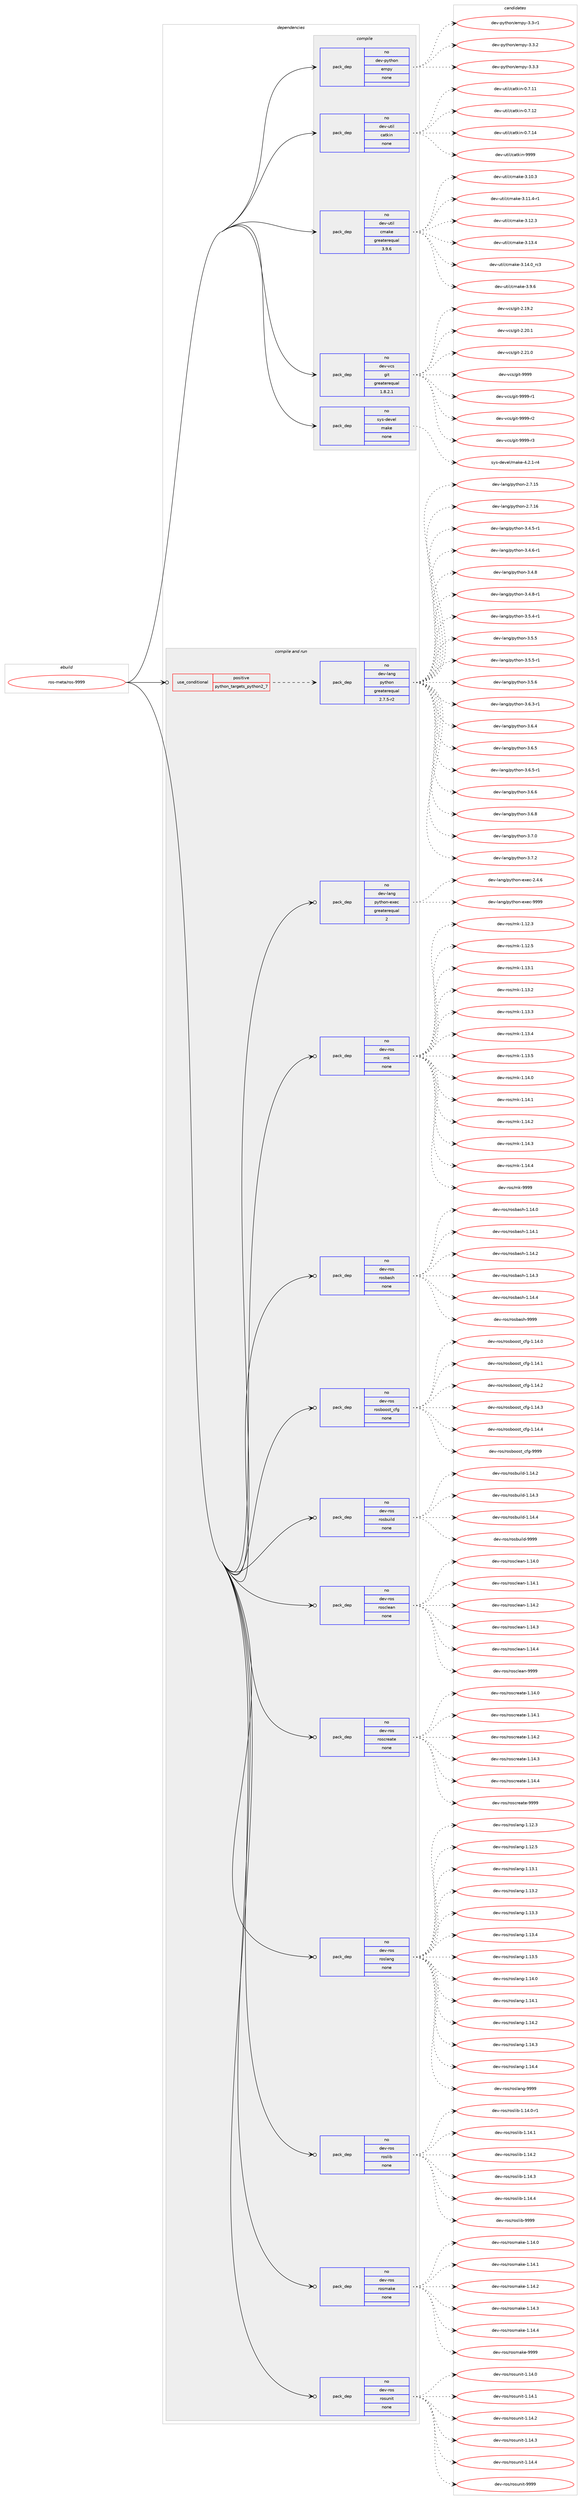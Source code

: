 digraph prolog {

# *************
# Graph options
# *************

newrank=true;
concentrate=true;
compound=true;
graph [rankdir=LR,fontname=Helvetica,fontsize=10,ranksep=1.5];#, ranksep=2.5, nodesep=0.2];
edge  [arrowhead=vee];
node  [fontname=Helvetica,fontsize=10];

# **********
# The ebuild
# **********

subgraph cluster_leftcol {
color=gray;
rank=same;
label=<<i>ebuild</i>>;
id [label="ros-meta/ros-9999", color=red, width=4, href="../ros-meta/ros-9999.svg"];
}

# ****************
# The dependencies
# ****************

subgraph cluster_midcol {
color=gray;
label=<<i>dependencies</i>>;
subgraph cluster_compile {
fillcolor="#eeeeee";
style=filled;
label=<<i>compile</i>>;
subgraph pack1204485 {
dependency1683811 [label=<<TABLE BORDER="0" CELLBORDER="1" CELLSPACING="0" CELLPADDING="4" WIDTH="220"><TR><TD ROWSPAN="6" CELLPADDING="30">pack_dep</TD></TR><TR><TD WIDTH="110">no</TD></TR><TR><TD>dev-python</TD></TR><TR><TD>empy</TD></TR><TR><TD>none</TD></TR><TR><TD></TD></TR></TABLE>>, shape=none, color=blue];
}
id:e -> dependency1683811:w [weight=20,style="solid",arrowhead="vee"];
subgraph pack1204486 {
dependency1683812 [label=<<TABLE BORDER="0" CELLBORDER="1" CELLSPACING="0" CELLPADDING="4" WIDTH="220"><TR><TD ROWSPAN="6" CELLPADDING="30">pack_dep</TD></TR><TR><TD WIDTH="110">no</TD></TR><TR><TD>dev-util</TD></TR><TR><TD>catkin</TD></TR><TR><TD>none</TD></TR><TR><TD></TD></TR></TABLE>>, shape=none, color=blue];
}
id:e -> dependency1683812:w [weight=20,style="solid",arrowhead="vee"];
subgraph pack1204487 {
dependency1683813 [label=<<TABLE BORDER="0" CELLBORDER="1" CELLSPACING="0" CELLPADDING="4" WIDTH="220"><TR><TD ROWSPAN="6" CELLPADDING="30">pack_dep</TD></TR><TR><TD WIDTH="110">no</TD></TR><TR><TD>dev-util</TD></TR><TR><TD>cmake</TD></TR><TR><TD>greaterequal</TD></TR><TR><TD>3.9.6</TD></TR></TABLE>>, shape=none, color=blue];
}
id:e -> dependency1683813:w [weight=20,style="solid",arrowhead="vee"];
subgraph pack1204488 {
dependency1683814 [label=<<TABLE BORDER="0" CELLBORDER="1" CELLSPACING="0" CELLPADDING="4" WIDTH="220"><TR><TD ROWSPAN="6" CELLPADDING="30">pack_dep</TD></TR><TR><TD WIDTH="110">no</TD></TR><TR><TD>dev-vcs</TD></TR><TR><TD>git</TD></TR><TR><TD>greaterequal</TD></TR><TR><TD>1.8.2.1</TD></TR></TABLE>>, shape=none, color=blue];
}
id:e -> dependency1683814:w [weight=20,style="solid",arrowhead="vee"];
subgraph pack1204489 {
dependency1683815 [label=<<TABLE BORDER="0" CELLBORDER="1" CELLSPACING="0" CELLPADDING="4" WIDTH="220"><TR><TD ROWSPAN="6" CELLPADDING="30">pack_dep</TD></TR><TR><TD WIDTH="110">no</TD></TR><TR><TD>sys-devel</TD></TR><TR><TD>make</TD></TR><TR><TD>none</TD></TR><TR><TD></TD></TR></TABLE>>, shape=none, color=blue];
}
id:e -> dependency1683815:w [weight=20,style="solid",arrowhead="vee"];
}
subgraph cluster_compileandrun {
fillcolor="#eeeeee";
style=filled;
label=<<i>compile and run</i>>;
subgraph cond451797 {
dependency1683816 [label=<<TABLE BORDER="0" CELLBORDER="1" CELLSPACING="0" CELLPADDING="4"><TR><TD ROWSPAN="3" CELLPADDING="10">use_conditional</TD></TR><TR><TD>positive</TD></TR><TR><TD>python_targets_python2_7</TD></TR></TABLE>>, shape=none, color=red];
subgraph pack1204490 {
dependency1683817 [label=<<TABLE BORDER="0" CELLBORDER="1" CELLSPACING="0" CELLPADDING="4" WIDTH="220"><TR><TD ROWSPAN="6" CELLPADDING="30">pack_dep</TD></TR><TR><TD WIDTH="110">no</TD></TR><TR><TD>dev-lang</TD></TR><TR><TD>python</TD></TR><TR><TD>greaterequal</TD></TR><TR><TD>2.7.5-r2</TD></TR></TABLE>>, shape=none, color=blue];
}
dependency1683816:e -> dependency1683817:w [weight=20,style="dashed",arrowhead="vee"];
}
id:e -> dependency1683816:w [weight=20,style="solid",arrowhead="odotvee"];
subgraph pack1204491 {
dependency1683818 [label=<<TABLE BORDER="0" CELLBORDER="1" CELLSPACING="0" CELLPADDING="4" WIDTH="220"><TR><TD ROWSPAN="6" CELLPADDING="30">pack_dep</TD></TR><TR><TD WIDTH="110">no</TD></TR><TR><TD>dev-lang</TD></TR><TR><TD>python-exec</TD></TR><TR><TD>greaterequal</TD></TR><TR><TD>2</TD></TR></TABLE>>, shape=none, color=blue];
}
id:e -> dependency1683818:w [weight=20,style="solid",arrowhead="odotvee"];
subgraph pack1204492 {
dependency1683819 [label=<<TABLE BORDER="0" CELLBORDER="1" CELLSPACING="0" CELLPADDING="4" WIDTH="220"><TR><TD ROWSPAN="6" CELLPADDING="30">pack_dep</TD></TR><TR><TD WIDTH="110">no</TD></TR><TR><TD>dev-ros</TD></TR><TR><TD>mk</TD></TR><TR><TD>none</TD></TR><TR><TD></TD></TR></TABLE>>, shape=none, color=blue];
}
id:e -> dependency1683819:w [weight=20,style="solid",arrowhead="odotvee"];
subgraph pack1204493 {
dependency1683820 [label=<<TABLE BORDER="0" CELLBORDER="1" CELLSPACING="0" CELLPADDING="4" WIDTH="220"><TR><TD ROWSPAN="6" CELLPADDING="30">pack_dep</TD></TR><TR><TD WIDTH="110">no</TD></TR><TR><TD>dev-ros</TD></TR><TR><TD>rosbash</TD></TR><TR><TD>none</TD></TR><TR><TD></TD></TR></TABLE>>, shape=none, color=blue];
}
id:e -> dependency1683820:w [weight=20,style="solid",arrowhead="odotvee"];
subgraph pack1204494 {
dependency1683821 [label=<<TABLE BORDER="0" CELLBORDER="1" CELLSPACING="0" CELLPADDING="4" WIDTH="220"><TR><TD ROWSPAN="6" CELLPADDING="30">pack_dep</TD></TR><TR><TD WIDTH="110">no</TD></TR><TR><TD>dev-ros</TD></TR><TR><TD>rosboost_cfg</TD></TR><TR><TD>none</TD></TR><TR><TD></TD></TR></TABLE>>, shape=none, color=blue];
}
id:e -> dependency1683821:w [weight=20,style="solid",arrowhead="odotvee"];
subgraph pack1204495 {
dependency1683822 [label=<<TABLE BORDER="0" CELLBORDER="1" CELLSPACING="0" CELLPADDING="4" WIDTH="220"><TR><TD ROWSPAN="6" CELLPADDING="30">pack_dep</TD></TR><TR><TD WIDTH="110">no</TD></TR><TR><TD>dev-ros</TD></TR><TR><TD>rosbuild</TD></TR><TR><TD>none</TD></TR><TR><TD></TD></TR></TABLE>>, shape=none, color=blue];
}
id:e -> dependency1683822:w [weight=20,style="solid",arrowhead="odotvee"];
subgraph pack1204496 {
dependency1683823 [label=<<TABLE BORDER="0" CELLBORDER="1" CELLSPACING="0" CELLPADDING="4" WIDTH="220"><TR><TD ROWSPAN="6" CELLPADDING="30">pack_dep</TD></TR><TR><TD WIDTH="110">no</TD></TR><TR><TD>dev-ros</TD></TR><TR><TD>rosclean</TD></TR><TR><TD>none</TD></TR><TR><TD></TD></TR></TABLE>>, shape=none, color=blue];
}
id:e -> dependency1683823:w [weight=20,style="solid",arrowhead="odotvee"];
subgraph pack1204497 {
dependency1683824 [label=<<TABLE BORDER="0" CELLBORDER="1" CELLSPACING="0" CELLPADDING="4" WIDTH="220"><TR><TD ROWSPAN="6" CELLPADDING="30">pack_dep</TD></TR><TR><TD WIDTH="110">no</TD></TR><TR><TD>dev-ros</TD></TR><TR><TD>roscreate</TD></TR><TR><TD>none</TD></TR><TR><TD></TD></TR></TABLE>>, shape=none, color=blue];
}
id:e -> dependency1683824:w [weight=20,style="solid",arrowhead="odotvee"];
subgraph pack1204498 {
dependency1683825 [label=<<TABLE BORDER="0" CELLBORDER="1" CELLSPACING="0" CELLPADDING="4" WIDTH="220"><TR><TD ROWSPAN="6" CELLPADDING="30">pack_dep</TD></TR><TR><TD WIDTH="110">no</TD></TR><TR><TD>dev-ros</TD></TR><TR><TD>roslang</TD></TR><TR><TD>none</TD></TR><TR><TD></TD></TR></TABLE>>, shape=none, color=blue];
}
id:e -> dependency1683825:w [weight=20,style="solid",arrowhead="odotvee"];
subgraph pack1204499 {
dependency1683826 [label=<<TABLE BORDER="0" CELLBORDER="1" CELLSPACING="0" CELLPADDING="4" WIDTH="220"><TR><TD ROWSPAN="6" CELLPADDING="30">pack_dep</TD></TR><TR><TD WIDTH="110">no</TD></TR><TR><TD>dev-ros</TD></TR><TR><TD>roslib</TD></TR><TR><TD>none</TD></TR><TR><TD></TD></TR></TABLE>>, shape=none, color=blue];
}
id:e -> dependency1683826:w [weight=20,style="solid",arrowhead="odotvee"];
subgraph pack1204500 {
dependency1683827 [label=<<TABLE BORDER="0" CELLBORDER="1" CELLSPACING="0" CELLPADDING="4" WIDTH="220"><TR><TD ROWSPAN="6" CELLPADDING="30">pack_dep</TD></TR><TR><TD WIDTH="110">no</TD></TR><TR><TD>dev-ros</TD></TR><TR><TD>rosmake</TD></TR><TR><TD>none</TD></TR><TR><TD></TD></TR></TABLE>>, shape=none, color=blue];
}
id:e -> dependency1683827:w [weight=20,style="solid",arrowhead="odotvee"];
subgraph pack1204501 {
dependency1683828 [label=<<TABLE BORDER="0" CELLBORDER="1" CELLSPACING="0" CELLPADDING="4" WIDTH="220"><TR><TD ROWSPAN="6" CELLPADDING="30">pack_dep</TD></TR><TR><TD WIDTH="110">no</TD></TR><TR><TD>dev-ros</TD></TR><TR><TD>rosunit</TD></TR><TR><TD>none</TD></TR><TR><TD></TD></TR></TABLE>>, shape=none, color=blue];
}
id:e -> dependency1683828:w [weight=20,style="solid",arrowhead="odotvee"];
}
subgraph cluster_run {
fillcolor="#eeeeee";
style=filled;
label=<<i>run</i>>;
}
}

# **************
# The candidates
# **************

subgraph cluster_choices {
rank=same;
color=gray;
label=<<i>candidates</i>>;

subgraph choice1204485 {
color=black;
nodesep=1;
choice1001011184511212111610411111047101109112121455146514511449 [label="dev-python/empy-3.3-r1", color=red, width=4,href="../dev-python/empy-3.3-r1.svg"];
choice1001011184511212111610411111047101109112121455146514650 [label="dev-python/empy-3.3.2", color=red, width=4,href="../dev-python/empy-3.3.2.svg"];
choice1001011184511212111610411111047101109112121455146514651 [label="dev-python/empy-3.3.3", color=red, width=4,href="../dev-python/empy-3.3.3.svg"];
dependency1683811:e -> choice1001011184511212111610411111047101109112121455146514511449:w [style=dotted,weight="100"];
dependency1683811:e -> choice1001011184511212111610411111047101109112121455146514650:w [style=dotted,weight="100"];
dependency1683811:e -> choice1001011184511212111610411111047101109112121455146514651:w [style=dotted,weight="100"];
}
subgraph choice1204486 {
color=black;
nodesep=1;
choice1001011184511711610510847999711610710511045484655464949 [label="dev-util/catkin-0.7.11", color=red, width=4,href="../dev-util/catkin-0.7.11.svg"];
choice1001011184511711610510847999711610710511045484655464950 [label="dev-util/catkin-0.7.12", color=red, width=4,href="../dev-util/catkin-0.7.12.svg"];
choice1001011184511711610510847999711610710511045484655464952 [label="dev-util/catkin-0.7.14", color=red, width=4,href="../dev-util/catkin-0.7.14.svg"];
choice100101118451171161051084799971161071051104557575757 [label="dev-util/catkin-9999", color=red, width=4,href="../dev-util/catkin-9999.svg"];
dependency1683812:e -> choice1001011184511711610510847999711610710511045484655464949:w [style=dotted,weight="100"];
dependency1683812:e -> choice1001011184511711610510847999711610710511045484655464950:w [style=dotted,weight="100"];
dependency1683812:e -> choice1001011184511711610510847999711610710511045484655464952:w [style=dotted,weight="100"];
dependency1683812:e -> choice100101118451171161051084799971161071051104557575757:w [style=dotted,weight="100"];
}
subgraph choice1204487 {
color=black;
nodesep=1;
choice1001011184511711610510847991099710710145514649484651 [label="dev-util/cmake-3.10.3", color=red, width=4,href="../dev-util/cmake-3.10.3.svg"];
choice10010111845117116105108479910997107101455146494946524511449 [label="dev-util/cmake-3.11.4-r1", color=red, width=4,href="../dev-util/cmake-3.11.4-r1.svg"];
choice1001011184511711610510847991099710710145514649504651 [label="dev-util/cmake-3.12.3", color=red, width=4,href="../dev-util/cmake-3.12.3.svg"];
choice1001011184511711610510847991099710710145514649514652 [label="dev-util/cmake-3.13.4", color=red, width=4,href="../dev-util/cmake-3.13.4.svg"];
choice1001011184511711610510847991099710710145514649524648951149951 [label="dev-util/cmake-3.14.0_rc3", color=red, width=4,href="../dev-util/cmake-3.14.0_rc3.svg"];
choice10010111845117116105108479910997107101455146574654 [label="dev-util/cmake-3.9.6", color=red, width=4,href="../dev-util/cmake-3.9.6.svg"];
dependency1683813:e -> choice1001011184511711610510847991099710710145514649484651:w [style=dotted,weight="100"];
dependency1683813:e -> choice10010111845117116105108479910997107101455146494946524511449:w [style=dotted,weight="100"];
dependency1683813:e -> choice1001011184511711610510847991099710710145514649504651:w [style=dotted,weight="100"];
dependency1683813:e -> choice1001011184511711610510847991099710710145514649514652:w [style=dotted,weight="100"];
dependency1683813:e -> choice1001011184511711610510847991099710710145514649524648951149951:w [style=dotted,weight="100"];
dependency1683813:e -> choice10010111845117116105108479910997107101455146574654:w [style=dotted,weight="100"];
}
subgraph choice1204488 {
color=black;
nodesep=1;
choice10010111845118991154710310511645504649574650 [label="dev-vcs/git-2.19.2", color=red, width=4,href="../dev-vcs/git-2.19.2.svg"];
choice10010111845118991154710310511645504650484649 [label="dev-vcs/git-2.20.1", color=red, width=4,href="../dev-vcs/git-2.20.1.svg"];
choice10010111845118991154710310511645504650494648 [label="dev-vcs/git-2.21.0", color=red, width=4,href="../dev-vcs/git-2.21.0.svg"];
choice1001011184511899115471031051164557575757 [label="dev-vcs/git-9999", color=red, width=4,href="../dev-vcs/git-9999.svg"];
choice10010111845118991154710310511645575757574511449 [label="dev-vcs/git-9999-r1", color=red, width=4,href="../dev-vcs/git-9999-r1.svg"];
choice10010111845118991154710310511645575757574511450 [label="dev-vcs/git-9999-r2", color=red, width=4,href="../dev-vcs/git-9999-r2.svg"];
choice10010111845118991154710310511645575757574511451 [label="dev-vcs/git-9999-r3", color=red, width=4,href="../dev-vcs/git-9999-r3.svg"];
dependency1683814:e -> choice10010111845118991154710310511645504649574650:w [style=dotted,weight="100"];
dependency1683814:e -> choice10010111845118991154710310511645504650484649:w [style=dotted,weight="100"];
dependency1683814:e -> choice10010111845118991154710310511645504650494648:w [style=dotted,weight="100"];
dependency1683814:e -> choice1001011184511899115471031051164557575757:w [style=dotted,weight="100"];
dependency1683814:e -> choice10010111845118991154710310511645575757574511449:w [style=dotted,weight="100"];
dependency1683814:e -> choice10010111845118991154710310511645575757574511450:w [style=dotted,weight="100"];
dependency1683814:e -> choice10010111845118991154710310511645575757574511451:w [style=dotted,weight="100"];
}
subgraph choice1204489 {
color=black;
nodesep=1;
choice1151211154510010111810110847109971071014552465046494511452 [label="sys-devel/make-4.2.1-r4", color=red, width=4,href="../sys-devel/make-4.2.1-r4.svg"];
dependency1683815:e -> choice1151211154510010111810110847109971071014552465046494511452:w [style=dotted,weight="100"];
}
subgraph choice1204490 {
color=black;
nodesep=1;
choice10010111845108971101034711212111610411111045504655464953 [label="dev-lang/python-2.7.15", color=red, width=4,href="../dev-lang/python-2.7.15.svg"];
choice10010111845108971101034711212111610411111045504655464954 [label="dev-lang/python-2.7.16", color=red, width=4,href="../dev-lang/python-2.7.16.svg"];
choice1001011184510897110103471121211161041111104551465246534511449 [label="dev-lang/python-3.4.5-r1", color=red, width=4,href="../dev-lang/python-3.4.5-r1.svg"];
choice1001011184510897110103471121211161041111104551465246544511449 [label="dev-lang/python-3.4.6-r1", color=red, width=4,href="../dev-lang/python-3.4.6-r1.svg"];
choice100101118451089711010347112121116104111110455146524656 [label="dev-lang/python-3.4.8", color=red, width=4,href="../dev-lang/python-3.4.8.svg"];
choice1001011184510897110103471121211161041111104551465246564511449 [label="dev-lang/python-3.4.8-r1", color=red, width=4,href="../dev-lang/python-3.4.8-r1.svg"];
choice1001011184510897110103471121211161041111104551465346524511449 [label="dev-lang/python-3.5.4-r1", color=red, width=4,href="../dev-lang/python-3.5.4-r1.svg"];
choice100101118451089711010347112121116104111110455146534653 [label="dev-lang/python-3.5.5", color=red, width=4,href="../dev-lang/python-3.5.5.svg"];
choice1001011184510897110103471121211161041111104551465346534511449 [label="dev-lang/python-3.5.5-r1", color=red, width=4,href="../dev-lang/python-3.5.5-r1.svg"];
choice100101118451089711010347112121116104111110455146534654 [label="dev-lang/python-3.5.6", color=red, width=4,href="../dev-lang/python-3.5.6.svg"];
choice1001011184510897110103471121211161041111104551465446514511449 [label="dev-lang/python-3.6.3-r1", color=red, width=4,href="../dev-lang/python-3.6.3-r1.svg"];
choice100101118451089711010347112121116104111110455146544652 [label="dev-lang/python-3.6.4", color=red, width=4,href="../dev-lang/python-3.6.4.svg"];
choice100101118451089711010347112121116104111110455146544653 [label="dev-lang/python-3.6.5", color=red, width=4,href="../dev-lang/python-3.6.5.svg"];
choice1001011184510897110103471121211161041111104551465446534511449 [label="dev-lang/python-3.6.5-r1", color=red, width=4,href="../dev-lang/python-3.6.5-r1.svg"];
choice100101118451089711010347112121116104111110455146544654 [label="dev-lang/python-3.6.6", color=red, width=4,href="../dev-lang/python-3.6.6.svg"];
choice100101118451089711010347112121116104111110455146544656 [label="dev-lang/python-3.6.8", color=red, width=4,href="../dev-lang/python-3.6.8.svg"];
choice100101118451089711010347112121116104111110455146554648 [label="dev-lang/python-3.7.0", color=red, width=4,href="../dev-lang/python-3.7.0.svg"];
choice100101118451089711010347112121116104111110455146554650 [label="dev-lang/python-3.7.2", color=red, width=4,href="../dev-lang/python-3.7.2.svg"];
dependency1683817:e -> choice10010111845108971101034711212111610411111045504655464953:w [style=dotted,weight="100"];
dependency1683817:e -> choice10010111845108971101034711212111610411111045504655464954:w [style=dotted,weight="100"];
dependency1683817:e -> choice1001011184510897110103471121211161041111104551465246534511449:w [style=dotted,weight="100"];
dependency1683817:e -> choice1001011184510897110103471121211161041111104551465246544511449:w [style=dotted,weight="100"];
dependency1683817:e -> choice100101118451089711010347112121116104111110455146524656:w [style=dotted,weight="100"];
dependency1683817:e -> choice1001011184510897110103471121211161041111104551465246564511449:w [style=dotted,weight="100"];
dependency1683817:e -> choice1001011184510897110103471121211161041111104551465346524511449:w [style=dotted,weight="100"];
dependency1683817:e -> choice100101118451089711010347112121116104111110455146534653:w [style=dotted,weight="100"];
dependency1683817:e -> choice1001011184510897110103471121211161041111104551465346534511449:w [style=dotted,weight="100"];
dependency1683817:e -> choice100101118451089711010347112121116104111110455146534654:w [style=dotted,weight="100"];
dependency1683817:e -> choice1001011184510897110103471121211161041111104551465446514511449:w [style=dotted,weight="100"];
dependency1683817:e -> choice100101118451089711010347112121116104111110455146544652:w [style=dotted,weight="100"];
dependency1683817:e -> choice100101118451089711010347112121116104111110455146544653:w [style=dotted,weight="100"];
dependency1683817:e -> choice1001011184510897110103471121211161041111104551465446534511449:w [style=dotted,weight="100"];
dependency1683817:e -> choice100101118451089711010347112121116104111110455146544654:w [style=dotted,weight="100"];
dependency1683817:e -> choice100101118451089711010347112121116104111110455146544656:w [style=dotted,weight="100"];
dependency1683817:e -> choice100101118451089711010347112121116104111110455146554648:w [style=dotted,weight="100"];
dependency1683817:e -> choice100101118451089711010347112121116104111110455146554650:w [style=dotted,weight="100"];
}
subgraph choice1204491 {
color=black;
nodesep=1;
choice1001011184510897110103471121211161041111104510112010199455046524654 [label="dev-lang/python-exec-2.4.6", color=red, width=4,href="../dev-lang/python-exec-2.4.6.svg"];
choice10010111845108971101034711212111610411111045101120101994557575757 [label="dev-lang/python-exec-9999", color=red, width=4,href="../dev-lang/python-exec-9999.svg"];
dependency1683818:e -> choice1001011184510897110103471121211161041111104510112010199455046524654:w [style=dotted,weight="100"];
dependency1683818:e -> choice10010111845108971101034711212111610411111045101120101994557575757:w [style=dotted,weight="100"];
}
subgraph choice1204492 {
color=black;
nodesep=1;
choice100101118451141111154710910745494649504651 [label="dev-ros/mk-1.12.3", color=red, width=4,href="../dev-ros/mk-1.12.3.svg"];
choice100101118451141111154710910745494649504653 [label="dev-ros/mk-1.12.5", color=red, width=4,href="../dev-ros/mk-1.12.5.svg"];
choice100101118451141111154710910745494649514649 [label="dev-ros/mk-1.13.1", color=red, width=4,href="../dev-ros/mk-1.13.1.svg"];
choice100101118451141111154710910745494649514650 [label="dev-ros/mk-1.13.2", color=red, width=4,href="../dev-ros/mk-1.13.2.svg"];
choice100101118451141111154710910745494649514651 [label="dev-ros/mk-1.13.3", color=red, width=4,href="../dev-ros/mk-1.13.3.svg"];
choice100101118451141111154710910745494649514652 [label="dev-ros/mk-1.13.4", color=red, width=4,href="../dev-ros/mk-1.13.4.svg"];
choice100101118451141111154710910745494649514653 [label="dev-ros/mk-1.13.5", color=red, width=4,href="../dev-ros/mk-1.13.5.svg"];
choice100101118451141111154710910745494649524648 [label="dev-ros/mk-1.14.0", color=red, width=4,href="../dev-ros/mk-1.14.0.svg"];
choice100101118451141111154710910745494649524649 [label="dev-ros/mk-1.14.1", color=red, width=4,href="../dev-ros/mk-1.14.1.svg"];
choice100101118451141111154710910745494649524650 [label="dev-ros/mk-1.14.2", color=red, width=4,href="../dev-ros/mk-1.14.2.svg"];
choice100101118451141111154710910745494649524651 [label="dev-ros/mk-1.14.3", color=red, width=4,href="../dev-ros/mk-1.14.3.svg"];
choice100101118451141111154710910745494649524652 [label="dev-ros/mk-1.14.4", color=red, width=4,href="../dev-ros/mk-1.14.4.svg"];
choice10010111845114111115471091074557575757 [label="dev-ros/mk-9999", color=red, width=4,href="../dev-ros/mk-9999.svg"];
dependency1683819:e -> choice100101118451141111154710910745494649504651:w [style=dotted,weight="100"];
dependency1683819:e -> choice100101118451141111154710910745494649504653:w [style=dotted,weight="100"];
dependency1683819:e -> choice100101118451141111154710910745494649514649:w [style=dotted,weight="100"];
dependency1683819:e -> choice100101118451141111154710910745494649514650:w [style=dotted,weight="100"];
dependency1683819:e -> choice100101118451141111154710910745494649514651:w [style=dotted,weight="100"];
dependency1683819:e -> choice100101118451141111154710910745494649514652:w [style=dotted,weight="100"];
dependency1683819:e -> choice100101118451141111154710910745494649514653:w [style=dotted,weight="100"];
dependency1683819:e -> choice100101118451141111154710910745494649524648:w [style=dotted,weight="100"];
dependency1683819:e -> choice100101118451141111154710910745494649524649:w [style=dotted,weight="100"];
dependency1683819:e -> choice100101118451141111154710910745494649524650:w [style=dotted,weight="100"];
dependency1683819:e -> choice100101118451141111154710910745494649524651:w [style=dotted,weight="100"];
dependency1683819:e -> choice100101118451141111154710910745494649524652:w [style=dotted,weight="100"];
dependency1683819:e -> choice10010111845114111115471091074557575757:w [style=dotted,weight="100"];
}
subgraph choice1204493 {
color=black;
nodesep=1;
choice1001011184511411111547114111115989711510445494649524648 [label="dev-ros/rosbash-1.14.0", color=red, width=4,href="../dev-ros/rosbash-1.14.0.svg"];
choice1001011184511411111547114111115989711510445494649524649 [label="dev-ros/rosbash-1.14.1", color=red, width=4,href="../dev-ros/rosbash-1.14.1.svg"];
choice1001011184511411111547114111115989711510445494649524650 [label="dev-ros/rosbash-1.14.2", color=red, width=4,href="../dev-ros/rosbash-1.14.2.svg"];
choice1001011184511411111547114111115989711510445494649524651 [label="dev-ros/rosbash-1.14.3", color=red, width=4,href="../dev-ros/rosbash-1.14.3.svg"];
choice1001011184511411111547114111115989711510445494649524652 [label="dev-ros/rosbash-1.14.4", color=red, width=4,href="../dev-ros/rosbash-1.14.4.svg"];
choice100101118451141111154711411111598971151044557575757 [label="dev-ros/rosbash-9999", color=red, width=4,href="../dev-ros/rosbash-9999.svg"];
dependency1683820:e -> choice1001011184511411111547114111115989711510445494649524648:w [style=dotted,weight="100"];
dependency1683820:e -> choice1001011184511411111547114111115989711510445494649524649:w [style=dotted,weight="100"];
dependency1683820:e -> choice1001011184511411111547114111115989711510445494649524650:w [style=dotted,weight="100"];
dependency1683820:e -> choice1001011184511411111547114111115989711510445494649524651:w [style=dotted,weight="100"];
dependency1683820:e -> choice1001011184511411111547114111115989711510445494649524652:w [style=dotted,weight="100"];
dependency1683820:e -> choice100101118451141111154711411111598971151044557575757:w [style=dotted,weight="100"];
}
subgraph choice1204494 {
color=black;
nodesep=1;
choice100101118451141111154711411111598111111115116959910210345494649524648 [label="dev-ros/rosboost_cfg-1.14.0", color=red, width=4,href="../dev-ros/rosboost_cfg-1.14.0.svg"];
choice100101118451141111154711411111598111111115116959910210345494649524649 [label="dev-ros/rosboost_cfg-1.14.1", color=red, width=4,href="../dev-ros/rosboost_cfg-1.14.1.svg"];
choice100101118451141111154711411111598111111115116959910210345494649524650 [label="dev-ros/rosboost_cfg-1.14.2", color=red, width=4,href="../dev-ros/rosboost_cfg-1.14.2.svg"];
choice100101118451141111154711411111598111111115116959910210345494649524651 [label="dev-ros/rosboost_cfg-1.14.3", color=red, width=4,href="../dev-ros/rosboost_cfg-1.14.3.svg"];
choice100101118451141111154711411111598111111115116959910210345494649524652 [label="dev-ros/rosboost_cfg-1.14.4", color=red, width=4,href="../dev-ros/rosboost_cfg-1.14.4.svg"];
choice10010111845114111115471141111159811111111511695991021034557575757 [label="dev-ros/rosboost_cfg-9999", color=red, width=4,href="../dev-ros/rosboost_cfg-9999.svg"];
dependency1683821:e -> choice100101118451141111154711411111598111111115116959910210345494649524648:w [style=dotted,weight="100"];
dependency1683821:e -> choice100101118451141111154711411111598111111115116959910210345494649524649:w [style=dotted,weight="100"];
dependency1683821:e -> choice100101118451141111154711411111598111111115116959910210345494649524650:w [style=dotted,weight="100"];
dependency1683821:e -> choice100101118451141111154711411111598111111115116959910210345494649524651:w [style=dotted,weight="100"];
dependency1683821:e -> choice100101118451141111154711411111598111111115116959910210345494649524652:w [style=dotted,weight="100"];
dependency1683821:e -> choice10010111845114111115471141111159811111111511695991021034557575757:w [style=dotted,weight="100"];
}
subgraph choice1204495 {
color=black;
nodesep=1;
choice10010111845114111115471141111159811710510810045494649524650 [label="dev-ros/rosbuild-1.14.2", color=red, width=4,href="../dev-ros/rosbuild-1.14.2.svg"];
choice10010111845114111115471141111159811710510810045494649524651 [label="dev-ros/rosbuild-1.14.3", color=red, width=4,href="../dev-ros/rosbuild-1.14.3.svg"];
choice10010111845114111115471141111159811710510810045494649524652 [label="dev-ros/rosbuild-1.14.4", color=red, width=4,href="../dev-ros/rosbuild-1.14.4.svg"];
choice1001011184511411111547114111115981171051081004557575757 [label="dev-ros/rosbuild-9999", color=red, width=4,href="../dev-ros/rosbuild-9999.svg"];
dependency1683822:e -> choice10010111845114111115471141111159811710510810045494649524650:w [style=dotted,weight="100"];
dependency1683822:e -> choice10010111845114111115471141111159811710510810045494649524651:w [style=dotted,weight="100"];
dependency1683822:e -> choice10010111845114111115471141111159811710510810045494649524652:w [style=dotted,weight="100"];
dependency1683822:e -> choice1001011184511411111547114111115981171051081004557575757:w [style=dotted,weight="100"];
}
subgraph choice1204496 {
color=black;
nodesep=1;
choice1001011184511411111547114111115991081019711045494649524648 [label="dev-ros/rosclean-1.14.0", color=red, width=4,href="../dev-ros/rosclean-1.14.0.svg"];
choice1001011184511411111547114111115991081019711045494649524649 [label="dev-ros/rosclean-1.14.1", color=red, width=4,href="../dev-ros/rosclean-1.14.1.svg"];
choice1001011184511411111547114111115991081019711045494649524650 [label="dev-ros/rosclean-1.14.2", color=red, width=4,href="../dev-ros/rosclean-1.14.2.svg"];
choice1001011184511411111547114111115991081019711045494649524651 [label="dev-ros/rosclean-1.14.3", color=red, width=4,href="../dev-ros/rosclean-1.14.3.svg"];
choice1001011184511411111547114111115991081019711045494649524652 [label="dev-ros/rosclean-1.14.4", color=red, width=4,href="../dev-ros/rosclean-1.14.4.svg"];
choice100101118451141111154711411111599108101971104557575757 [label="dev-ros/rosclean-9999", color=red, width=4,href="../dev-ros/rosclean-9999.svg"];
dependency1683823:e -> choice1001011184511411111547114111115991081019711045494649524648:w [style=dotted,weight="100"];
dependency1683823:e -> choice1001011184511411111547114111115991081019711045494649524649:w [style=dotted,weight="100"];
dependency1683823:e -> choice1001011184511411111547114111115991081019711045494649524650:w [style=dotted,weight="100"];
dependency1683823:e -> choice1001011184511411111547114111115991081019711045494649524651:w [style=dotted,weight="100"];
dependency1683823:e -> choice1001011184511411111547114111115991081019711045494649524652:w [style=dotted,weight="100"];
dependency1683823:e -> choice100101118451141111154711411111599108101971104557575757:w [style=dotted,weight="100"];
}
subgraph choice1204497 {
color=black;
nodesep=1;
choice1001011184511411111547114111115991141019711610145494649524648 [label="dev-ros/roscreate-1.14.0", color=red, width=4,href="../dev-ros/roscreate-1.14.0.svg"];
choice1001011184511411111547114111115991141019711610145494649524649 [label="dev-ros/roscreate-1.14.1", color=red, width=4,href="../dev-ros/roscreate-1.14.1.svg"];
choice1001011184511411111547114111115991141019711610145494649524650 [label="dev-ros/roscreate-1.14.2", color=red, width=4,href="../dev-ros/roscreate-1.14.2.svg"];
choice1001011184511411111547114111115991141019711610145494649524651 [label="dev-ros/roscreate-1.14.3", color=red, width=4,href="../dev-ros/roscreate-1.14.3.svg"];
choice1001011184511411111547114111115991141019711610145494649524652 [label="dev-ros/roscreate-1.14.4", color=red, width=4,href="../dev-ros/roscreate-1.14.4.svg"];
choice100101118451141111154711411111599114101971161014557575757 [label="dev-ros/roscreate-9999", color=red, width=4,href="../dev-ros/roscreate-9999.svg"];
dependency1683824:e -> choice1001011184511411111547114111115991141019711610145494649524648:w [style=dotted,weight="100"];
dependency1683824:e -> choice1001011184511411111547114111115991141019711610145494649524649:w [style=dotted,weight="100"];
dependency1683824:e -> choice1001011184511411111547114111115991141019711610145494649524650:w [style=dotted,weight="100"];
dependency1683824:e -> choice1001011184511411111547114111115991141019711610145494649524651:w [style=dotted,weight="100"];
dependency1683824:e -> choice1001011184511411111547114111115991141019711610145494649524652:w [style=dotted,weight="100"];
dependency1683824:e -> choice100101118451141111154711411111599114101971161014557575757:w [style=dotted,weight="100"];
}
subgraph choice1204498 {
color=black;
nodesep=1;
choice10010111845114111115471141111151089711010345494649504651 [label="dev-ros/roslang-1.12.3", color=red, width=4,href="../dev-ros/roslang-1.12.3.svg"];
choice10010111845114111115471141111151089711010345494649504653 [label="dev-ros/roslang-1.12.5", color=red, width=4,href="../dev-ros/roslang-1.12.5.svg"];
choice10010111845114111115471141111151089711010345494649514649 [label="dev-ros/roslang-1.13.1", color=red, width=4,href="../dev-ros/roslang-1.13.1.svg"];
choice10010111845114111115471141111151089711010345494649514650 [label="dev-ros/roslang-1.13.2", color=red, width=4,href="../dev-ros/roslang-1.13.2.svg"];
choice10010111845114111115471141111151089711010345494649514651 [label="dev-ros/roslang-1.13.3", color=red, width=4,href="../dev-ros/roslang-1.13.3.svg"];
choice10010111845114111115471141111151089711010345494649514652 [label="dev-ros/roslang-1.13.4", color=red, width=4,href="../dev-ros/roslang-1.13.4.svg"];
choice10010111845114111115471141111151089711010345494649514653 [label="dev-ros/roslang-1.13.5", color=red, width=4,href="../dev-ros/roslang-1.13.5.svg"];
choice10010111845114111115471141111151089711010345494649524648 [label="dev-ros/roslang-1.14.0", color=red, width=4,href="../dev-ros/roslang-1.14.0.svg"];
choice10010111845114111115471141111151089711010345494649524649 [label="dev-ros/roslang-1.14.1", color=red, width=4,href="../dev-ros/roslang-1.14.1.svg"];
choice10010111845114111115471141111151089711010345494649524650 [label="dev-ros/roslang-1.14.2", color=red, width=4,href="../dev-ros/roslang-1.14.2.svg"];
choice10010111845114111115471141111151089711010345494649524651 [label="dev-ros/roslang-1.14.3", color=red, width=4,href="../dev-ros/roslang-1.14.3.svg"];
choice10010111845114111115471141111151089711010345494649524652 [label="dev-ros/roslang-1.14.4", color=red, width=4,href="../dev-ros/roslang-1.14.4.svg"];
choice1001011184511411111547114111115108971101034557575757 [label="dev-ros/roslang-9999", color=red, width=4,href="../dev-ros/roslang-9999.svg"];
dependency1683825:e -> choice10010111845114111115471141111151089711010345494649504651:w [style=dotted,weight="100"];
dependency1683825:e -> choice10010111845114111115471141111151089711010345494649504653:w [style=dotted,weight="100"];
dependency1683825:e -> choice10010111845114111115471141111151089711010345494649514649:w [style=dotted,weight="100"];
dependency1683825:e -> choice10010111845114111115471141111151089711010345494649514650:w [style=dotted,weight="100"];
dependency1683825:e -> choice10010111845114111115471141111151089711010345494649514651:w [style=dotted,weight="100"];
dependency1683825:e -> choice10010111845114111115471141111151089711010345494649514652:w [style=dotted,weight="100"];
dependency1683825:e -> choice10010111845114111115471141111151089711010345494649514653:w [style=dotted,weight="100"];
dependency1683825:e -> choice10010111845114111115471141111151089711010345494649524648:w [style=dotted,weight="100"];
dependency1683825:e -> choice10010111845114111115471141111151089711010345494649524649:w [style=dotted,weight="100"];
dependency1683825:e -> choice10010111845114111115471141111151089711010345494649524650:w [style=dotted,weight="100"];
dependency1683825:e -> choice10010111845114111115471141111151089711010345494649524651:w [style=dotted,weight="100"];
dependency1683825:e -> choice10010111845114111115471141111151089711010345494649524652:w [style=dotted,weight="100"];
dependency1683825:e -> choice1001011184511411111547114111115108971101034557575757:w [style=dotted,weight="100"];
}
subgraph choice1204499 {
color=black;
nodesep=1;
choice100101118451141111154711411111510810598454946495246484511449 [label="dev-ros/roslib-1.14.0-r1", color=red, width=4,href="../dev-ros/roslib-1.14.0-r1.svg"];
choice10010111845114111115471141111151081059845494649524649 [label="dev-ros/roslib-1.14.1", color=red, width=4,href="../dev-ros/roslib-1.14.1.svg"];
choice10010111845114111115471141111151081059845494649524650 [label="dev-ros/roslib-1.14.2", color=red, width=4,href="../dev-ros/roslib-1.14.2.svg"];
choice10010111845114111115471141111151081059845494649524651 [label="dev-ros/roslib-1.14.3", color=red, width=4,href="../dev-ros/roslib-1.14.3.svg"];
choice10010111845114111115471141111151081059845494649524652 [label="dev-ros/roslib-1.14.4", color=red, width=4,href="../dev-ros/roslib-1.14.4.svg"];
choice1001011184511411111547114111115108105984557575757 [label="dev-ros/roslib-9999", color=red, width=4,href="../dev-ros/roslib-9999.svg"];
dependency1683826:e -> choice100101118451141111154711411111510810598454946495246484511449:w [style=dotted,weight="100"];
dependency1683826:e -> choice10010111845114111115471141111151081059845494649524649:w [style=dotted,weight="100"];
dependency1683826:e -> choice10010111845114111115471141111151081059845494649524650:w [style=dotted,weight="100"];
dependency1683826:e -> choice10010111845114111115471141111151081059845494649524651:w [style=dotted,weight="100"];
dependency1683826:e -> choice10010111845114111115471141111151081059845494649524652:w [style=dotted,weight="100"];
dependency1683826:e -> choice1001011184511411111547114111115108105984557575757:w [style=dotted,weight="100"];
}
subgraph choice1204500 {
color=black;
nodesep=1;
choice10010111845114111115471141111151099710710145494649524648 [label="dev-ros/rosmake-1.14.0", color=red, width=4,href="../dev-ros/rosmake-1.14.0.svg"];
choice10010111845114111115471141111151099710710145494649524649 [label="dev-ros/rosmake-1.14.1", color=red, width=4,href="../dev-ros/rosmake-1.14.1.svg"];
choice10010111845114111115471141111151099710710145494649524650 [label="dev-ros/rosmake-1.14.2", color=red, width=4,href="../dev-ros/rosmake-1.14.2.svg"];
choice10010111845114111115471141111151099710710145494649524651 [label="dev-ros/rosmake-1.14.3", color=red, width=4,href="../dev-ros/rosmake-1.14.3.svg"];
choice10010111845114111115471141111151099710710145494649524652 [label="dev-ros/rosmake-1.14.4", color=red, width=4,href="../dev-ros/rosmake-1.14.4.svg"];
choice1001011184511411111547114111115109971071014557575757 [label="dev-ros/rosmake-9999", color=red, width=4,href="../dev-ros/rosmake-9999.svg"];
dependency1683827:e -> choice10010111845114111115471141111151099710710145494649524648:w [style=dotted,weight="100"];
dependency1683827:e -> choice10010111845114111115471141111151099710710145494649524649:w [style=dotted,weight="100"];
dependency1683827:e -> choice10010111845114111115471141111151099710710145494649524650:w [style=dotted,weight="100"];
dependency1683827:e -> choice10010111845114111115471141111151099710710145494649524651:w [style=dotted,weight="100"];
dependency1683827:e -> choice10010111845114111115471141111151099710710145494649524652:w [style=dotted,weight="100"];
dependency1683827:e -> choice1001011184511411111547114111115109971071014557575757:w [style=dotted,weight="100"];
}
subgraph choice1204501 {
color=black;
nodesep=1;
choice100101118451141111154711411111511711010511645494649524648 [label="dev-ros/rosunit-1.14.0", color=red, width=4,href="../dev-ros/rosunit-1.14.0.svg"];
choice100101118451141111154711411111511711010511645494649524649 [label="dev-ros/rosunit-1.14.1", color=red, width=4,href="../dev-ros/rosunit-1.14.1.svg"];
choice100101118451141111154711411111511711010511645494649524650 [label="dev-ros/rosunit-1.14.2", color=red, width=4,href="../dev-ros/rosunit-1.14.2.svg"];
choice100101118451141111154711411111511711010511645494649524651 [label="dev-ros/rosunit-1.14.3", color=red, width=4,href="../dev-ros/rosunit-1.14.3.svg"];
choice100101118451141111154711411111511711010511645494649524652 [label="dev-ros/rosunit-1.14.4", color=red, width=4,href="../dev-ros/rosunit-1.14.4.svg"];
choice10010111845114111115471141111151171101051164557575757 [label="dev-ros/rosunit-9999", color=red, width=4,href="../dev-ros/rosunit-9999.svg"];
dependency1683828:e -> choice100101118451141111154711411111511711010511645494649524648:w [style=dotted,weight="100"];
dependency1683828:e -> choice100101118451141111154711411111511711010511645494649524649:w [style=dotted,weight="100"];
dependency1683828:e -> choice100101118451141111154711411111511711010511645494649524650:w [style=dotted,weight="100"];
dependency1683828:e -> choice100101118451141111154711411111511711010511645494649524651:w [style=dotted,weight="100"];
dependency1683828:e -> choice100101118451141111154711411111511711010511645494649524652:w [style=dotted,weight="100"];
dependency1683828:e -> choice10010111845114111115471141111151171101051164557575757:w [style=dotted,weight="100"];
}
}

}
